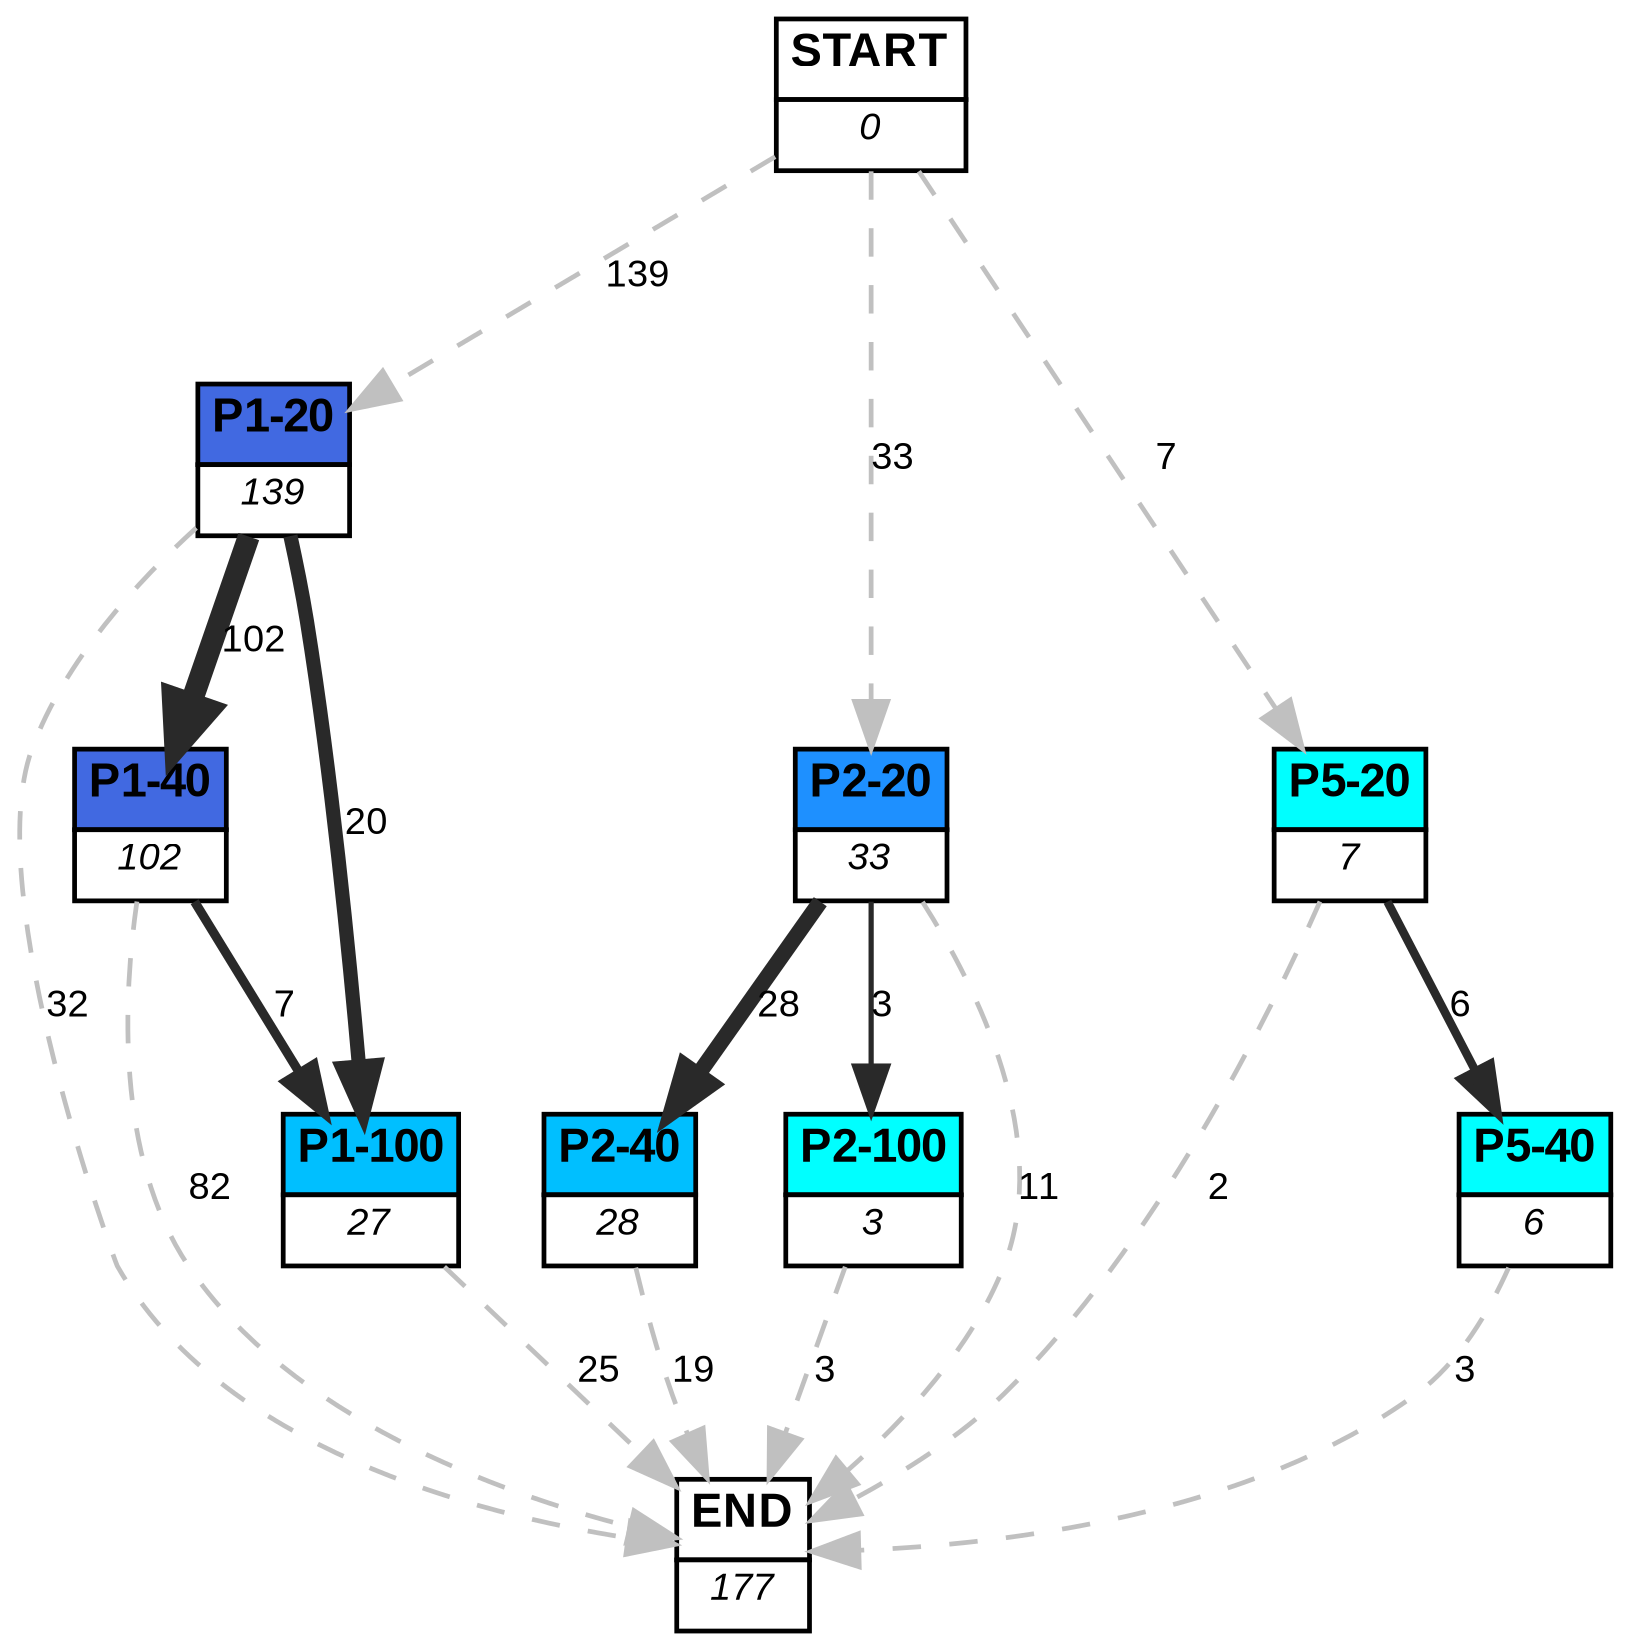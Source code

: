 digraph graphname {
	dpi = 150
	size="16,11!";
	margin = 0;
"P1-20" [shape=plain, label=<<table border="0" cellborder="1" cellspacing="0"><tr><td bgcolor="royalblue"><FONT face="Arial" POINT-SIZE="10"><b>P1-20</b></FONT></td></tr><tr><td bgcolor="white"><FONT face="Arial" POINT-SIZE="8"><i>139</i></FONT></td></tr></table>>]
"P1-40" [shape=plain, label=<<table border="0" cellborder="1" cellspacing="0"><tr><td bgcolor="royalblue"><FONT face="Arial" POINT-SIZE="10"><b>P1-40</b></FONT></td></tr><tr><td bgcolor="white"><FONT face="Arial" POINT-SIZE="8"><i>102</i></FONT></td></tr></table>>]
"P1-100" [shape=plain, label=<<table border="0" cellborder="1" cellspacing="0"><tr><td bgcolor="deepskyblue"><FONT face="Arial" POINT-SIZE="10"><b>P1-100</b></FONT></td></tr><tr><td bgcolor="white"><FONT face="Arial" POINT-SIZE="8"><i>27</i></FONT></td></tr></table>>]
"P2-20" [shape=plain, label=<<table border="0" cellborder="1" cellspacing="0"><tr><td bgcolor="dodgerblue"><FONT face="Arial" POINT-SIZE="10"><b>P2-20</b></FONT></td></tr><tr><td bgcolor="white"><FONT face="Arial" POINT-SIZE="8"><i>33</i></FONT></td></tr></table>>]
"P2-40" [shape=plain, label=<<table border="0" cellborder="1" cellspacing="0"><tr><td bgcolor="deepskyblue"><FONT face="Arial" POINT-SIZE="10"><b>P2-40</b></FONT></td></tr><tr><td bgcolor="white"><FONT face="Arial" POINT-SIZE="8"><i>28</i></FONT></td></tr></table>>]
"P2-100" [shape=plain, label=<<table border="0" cellborder="1" cellspacing="0"><tr><td bgcolor="aqua"><FONT face="Arial" POINT-SIZE="10"><b>P2-100</b></FONT></td></tr><tr><td bgcolor="white"><FONT face="Arial" POINT-SIZE="8"><i>3</i></FONT></td></tr></table>>]
"P5-20" [shape=plain, label=<<table border="0" cellborder="1" cellspacing="0"><tr><td bgcolor="aqua"><FONT face="Arial" POINT-SIZE="10"><b>P5-20</b></FONT></td></tr><tr><td bgcolor="white"><FONT face="Arial" POINT-SIZE="8"><i>7</i></FONT></td></tr></table>>]
"P5-40" [shape=plain, label=<<table border="0" cellborder="1" cellspacing="0"><tr><td bgcolor="aqua"><FONT face="Arial" POINT-SIZE="10"><b>P5-40</b></FONT></td></tr><tr><td bgcolor="white"><FONT face="Arial" POINT-SIZE="8"><i>6</i></FONT></td></tr></table>>]
"START" [shape=plain, label=<<table border="0" cellborder="1" cellspacing="0"><tr><td bgcolor="white"><FONT face="Arial" POINT-SIZE="10"><b>START</b></FONT></td></tr><tr><td bgcolor="white"><FONT face="Arial" POINT-SIZE="8"><i>0</i></FONT></td></tr></table>>]
"END" [shape=plain, label=<<table border="0" cellborder="1" cellspacing="0"><tr><td bgcolor="white"><FONT face="Arial" POINT-SIZE="10"><b>END</b></FONT></td></tr><tr><td bgcolor="white"><FONT face="Arial" POINT-SIZE="8"><i>177</i></FONT></td></tr></table>>]
"P1-20" -> "P1-40" [ color=grey16 penwidth = "4.624972813284271"label ="102" labelfloat=false fontname="Arial" fontsize=8]
"P1-20" -> "P1-100" [ color=grey16 penwidth = "2.995732273553991"label ="20" labelfloat=false fontname="Arial" fontsize=8]
"P1-20" -> "END" [ style = dashed color=grey label ="32" labelfloat=false fontname="Arial" fontsize=8]
"P1-40" -> "P1-100" [ color=grey16 penwidth = "1.9459101490553132"label ="7" labelfloat=false fontname="Arial" fontsize=8]
"P1-40" -> "END" [ style = dashed color=grey label ="82" labelfloat=false fontname="Arial" fontsize=8]
"P1-100" -> "END" [ style = dashed color=grey label ="25" labelfloat=false fontname="Arial" fontsize=8]
"P2-20" -> "P2-40" [ color=grey16 penwidth = "3.332204510175204"label ="28" labelfloat=false fontname="Arial" fontsize=8]
"P2-20" -> "P2-100" [ color=grey16 penwidth = "1.0986122886681098"label ="3" labelfloat=false fontname="Arial" fontsize=8]
"P2-20" -> "END" [ style = dashed color=grey label ="11" labelfloat=false fontname="Arial" fontsize=8]
"P2-40" -> "END" [ style = dashed color=grey label ="19" labelfloat=false fontname="Arial" fontsize=8]
"P2-100" -> "END" [ style = dashed color=grey label ="3" labelfloat=false fontname="Arial" fontsize=8]
"P5-20" -> "P5-40" [ color=grey16 penwidth = "1.791759469228055"label ="6" labelfloat=false fontname="Arial" fontsize=8]
"P5-20" -> "END" [ style = dashed color=grey label ="2" labelfloat=false fontname="Arial" fontsize=8]
"P5-40" -> "END" [ style = dashed color=grey label ="3" labelfloat=false fontname="Arial" fontsize=8]
"START" -> "P1-20" [ style = dashed color=grey label ="139" labelfloat=false fontname="Arial" fontsize=8]
"START" -> "P2-20" [ style = dashed color=grey label ="33" labelfloat=false fontname="Arial" fontsize=8]
"START" -> "P5-20" [ style = dashed color=grey label ="7" labelfloat=false fontname="Arial" fontsize=8]
}